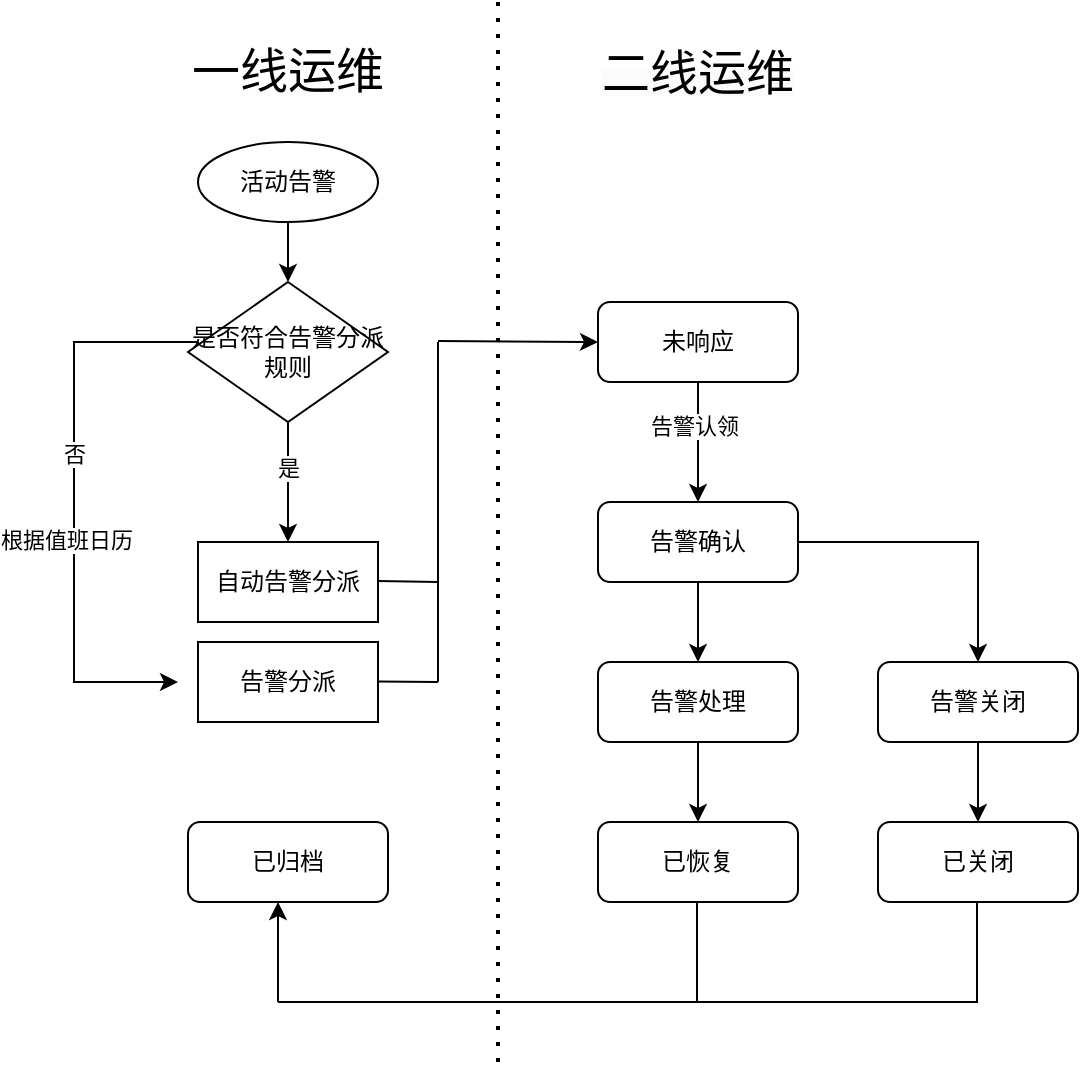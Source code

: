 <mxfile version="24.1.0" type="github">
  <diagram name="第 1 页" id="yJnzSATe7YX4IlcxM9Dj">
    <mxGraphModel dx="954" dy="556" grid="1" gridSize="10" guides="1" tooltips="1" connect="1" arrows="1" fold="1" page="1" pageScale="1" pageWidth="1169" pageHeight="1654" math="0" shadow="0">
      <root>
        <mxCell id="0" />
        <mxCell id="1" parent="0" />
        <mxCell id="51H8okpLmQNdR8pE7Sie-1" value="" style="endArrow=none;dashed=1;html=1;dashPattern=1 3;strokeWidth=2;rounded=0;" edge="1" parent="1">
          <mxGeometry width="50" height="50" relative="1" as="geometry">
            <mxPoint x="280" y="580" as="sourcePoint" />
            <mxPoint x="280" y="50" as="targetPoint" />
          </mxGeometry>
        </mxCell>
        <mxCell id="51H8okpLmQNdR8pE7Sie-2" value="&lt;font style=&quot;font-size: 24px;&quot;&gt;一线运维&lt;/font&gt;" style="text;html=1;align=center;verticalAlign=middle;whiteSpace=wrap;rounded=0;" vertex="1" parent="1">
          <mxGeometry x="115" y="70" width="120" height="30" as="geometry" />
        </mxCell>
        <mxCell id="51H8okpLmQNdR8pE7Sie-6" style="edgeStyle=orthogonalEdgeStyle;rounded=0;orthogonalLoop=1;jettySize=auto;html=1;" edge="1" parent="1" source="51H8okpLmQNdR8pE7Sie-3">
          <mxGeometry relative="1" as="geometry">
            <mxPoint x="175" y="190" as="targetPoint" />
          </mxGeometry>
        </mxCell>
        <mxCell id="51H8okpLmQNdR8pE7Sie-3" value="活动告警" style="ellipse;whiteSpace=wrap;html=1;" vertex="1" parent="1">
          <mxGeometry x="130" y="120" width="90" height="40" as="geometry" />
        </mxCell>
        <mxCell id="51H8okpLmQNdR8pE7Sie-4" value="&lt;span style=&quot;color: rgb(0, 0, 0); font-family: Helvetica; font-style: normal; font-variant-ligatures: normal; font-variant-caps: normal; font-weight: 400; letter-spacing: normal; orphans: 2; text-align: center; text-indent: 0px; text-transform: none; widows: 2; word-spacing: 0px; -webkit-text-stroke-width: 0px; white-space: normal; background-color: rgb(251, 251, 251); text-decoration-thickness: initial; text-decoration-style: initial; text-decoration-color: initial; float: none; display: inline !important;&quot;&gt;&lt;font style=&quot;font-size: 24px;&quot;&gt;二线运维&lt;/font&gt;&lt;/span&gt;" style="text;whiteSpace=wrap;html=1;" vertex="1" parent="1">
          <mxGeometry x="330" y="65" width="120" height="40" as="geometry" />
        </mxCell>
        <mxCell id="51H8okpLmQNdR8pE7Sie-11" value="" style="edgeStyle=orthogonalEdgeStyle;rounded=0;orthogonalLoop=1;jettySize=auto;html=1;" edge="1" parent="1" source="51H8okpLmQNdR8pE7Sie-5">
          <mxGeometry relative="1" as="geometry">
            <mxPoint x="175" y="320" as="targetPoint" />
          </mxGeometry>
        </mxCell>
        <mxCell id="51H8okpLmQNdR8pE7Sie-12" value="是" style="edgeLabel;html=1;align=center;verticalAlign=middle;resizable=0;points=[];" vertex="1" connectable="0" parent="51H8okpLmQNdR8pE7Sie-11">
          <mxGeometry x="-0.233" relative="1" as="geometry">
            <mxPoint as="offset" />
          </mxGeometry>
        </mxCell>
        <mxCell id="51H8okpLmQNdR8pE7Sie-18" style="edgeStyle=orthogonalEdgeStyle;rounded=0;orthogonalLoop=1;jettySize=auto;html=1;" edge="1" parent="1">
          <mxGeometry relative="1" as="geometry">
            <mxPoint x="130.003" y="220" as="sourcePoint" />
            <mxPoint x="120" y="390" as="targetPoint" />
            <Array as="points">
              <mxPoint x="68" y="220" />
              <mxPoint x="68" y="390" />
              <mxPoint x="100" y="390" />
            </Array>
          </mxGeometry>
        </mxCell>
        <mxCell id="51H8okpLmQNdR8pE7Sie-19" value="根据值班日历" style="edgeLabel;html=1;align=center;verticalAlign=middle;resizable=0;points=[];" vertex="1" connectable="0" parent="51H8okpLmQNdR8pE7Sie-18">
          <mxGeometry x="-0.115" y="-4" relative="1" as="geometry">
            <mxPoint y="35" as="offset" />
          </mxGeometry>
        </mxCell>
        <mxCell id="51H8okpLmQNdR8pE7Sie-20" value="否" style="edgeLabel;html=1;align=center;verticalAlign=middle;resizable=0;points=[];" vertex="1" connectable="0" parent="51H8okpLmQNdR8pE7Sie-18">
          <mxGeometry x="-0.247" y="2" relative="1" as="geometry">
            <mxPoint x="-2" y="11" as="offset" />
          </mxGeometry>
        </mxCell>
        <mxCell id="51H8okpLmQNdR8pE7Sie-5" value="是否符合告警分派规则" style="rhombus;whiteSpace=wrap;html=1;" vertex="1" parent="1">
          <mxGeometry x="125" y="190" width="100" height="70" as="geometry" />
        </mxCell>
        <mxCell id="51H8okpLmQNdR8pE7Sie-13" value="自动告警分派" style="rounded=0;whiteSpace=wrap;html=1;" vertex="1" parent="1">
          <mxGeometry x="130" y="320" width="90" height="40" as="geometry" />
        </mxCell>
        <mxCell id="51H8okpLmQNdR8pE7Sie-27" value="" style="edgeStyle=orthogonalEdgeStyle;rounded=0;orthogonalLoop=1;jettySize=auto;html=1;" edge="1" parent="1" source="51H8okpLmQNdR8pE7Sie-14" target="51H8okpLmQNdR8pE7Sie-21">
          <mxGeometry relative="1" as="geometry" />
        </mxCell>
        <mxCell id="51H8okpLmQNdR8pE7Sie-28" value="告警认领" style="edgeLabel;html=1;align=center;verticalAlign=middle;resizable=0;points=[];" vertex="1" connectable="0" parent="51H8okpLmQNdR8pE7Sie-27">
          <mxGeometry x="-0.317" y="-2" relative="1" as="geometry">
            <mxPoint y="1" as="offset" />
          </mxGeometry>
        </mxCell>
        <mxCell id="51H8okpLmQNdR8pE7Sie-14" value="未响应" style="rounded=1;whiteSpace=wrap;html=1;" vertex="1" parent="1">
          <mxGeometry x="330" y="200" width="100" height="40" as="geometry" />
        </mxCell>
        <mxCell id="51H8okpLmQNdR8pE7Sie-30" value="" style="edgeStyle=orthogonalEdgeStyle;rounded=0;orthogonalLoop=1;jettySize=auto;html=1;" edge="1" parent="1" source="51H8okpLmQNdR8pE7Sie-21" target="51H8okpLmQNdR8pE7Sie-29">
          <mxGeometry relative="1" as="geometry" />
        </mxCell>
        <mxCell id="51H8okpLmQNdR8pE7Sie-34" style="edgeStyle=orthogonalEdgeStyle;rounded=0;orthogonalLoop=1;jettySize=auto;html=1;entryX=0.5;entryY=0;entryDx=0;entryDy=0;" edge="1" parent="1" source="51H8okpLmQNdR8pE7Sie-21" target="51H8okpLmQNdR8pE7Sie-33">
          <mxGeometry relative="1" as="geometry" />
        </mxCell>
        <mxCell id="51H8okpLmQNdR8pE7Sie-21" value="告警确认" style="rounded=1;whiteSpace=wrap;html=1;" vertex="1" parent="1">
          <mxGeometry x="330" y="300" width="100" height="40" as="geometry" />
        </mxCell>
        <mxCell id="51H8okpLmQNdR8pE7Sie-23" value="" style="endArrow=none;html=1;rounded=0;" edge="1" parent="1">
          <mxGeometry width="50" height="50" relative="1" as="geometry">
            <mxPoint x="220" y="339.5" as="sourcePoint" />
            <mxPoint x="250" y="340" as="targetPoint" />
            <Array as="points">
              <mxPoint x="220" y="339.5" />
            </Array>
          </mxGeometry>
        </mxCell>
        <mxCell id="51H8okpLmQNdR8pE7Sie-24" value="" style="endArrow=none;html=1;rounded=0;" edge="1" parent="1">
          <mxGeometry width="50" height="50" relative="1" as="geometry">
            <mxPoint x="250" y="340" as="sourcePoint" />
            <mxPoint x="250" y="220" as="targetPoint" />
            <Array as="points">
              <mxPoint x="250" y="310" />
            </Array>
          </mxGeometry>
        </mxCell>
        <mxCell id="51H8okpLmQNdR8pE7Sie-26" value="" style="endArrow=classic;html=1;rounded=0;entryX=0;entryY=0.5;entryDx=0;entryDy=0;" edge="1" parent="1" target="51H8okpLmQNdR8pE7Sie-14">
          <mxGeometry width="50" height="50" relative="1" as="geometry">
            <mxPoint x="250" y="219.5" as="sourcePoint" />
            <mxPoint x="300" y="219.5" as="targetPoint" />
          </mxGeometry>
        </mxCell>
        <mxCell id="51H8okpLmQNdR8pE7Sie-32" value="" style="edgeStyle=orthogonalEdgeStyle;rounded=0;orthogonalLoop=1;jettySize=auto;html=1;" edge="1" parent="1" source="51H8okpLmQNdR8pE7Sie-29" target="51H8okpLmQNdR8pE7Sie-31">
          <mxGeometry relative="1" as="geometry" />
        </mxCell>
        <mxCell id="51H8okpLmQNdR8pE7Sie-29" value="告警处理" style="rounded=1;whiteSpace=wrap;html=1;" vertex="1" parent="1">
          <mxGeometry x="330" y="380" width="100" height="40" as="geometry" />
        </mxCell>
        <mxCell id="51H8okpLmQNdR8pE7Sie-31" value="已恢复" style="rounded=1;whiteSpace=wrap;html=1;" vertex="1" parent="1">
          <mxGeometry x="330" y="460" width="100" height="40" as="geometry" />
        </mxCell>
        <mxCell id="51H8okpLmQNdR8pE7Sie-36" value="" style="edgeStyle=orthogonalEdgeStyle;rounded=0;orthogonalLoop=1;jettySize=auto;html=1;" edge="1" parent="1" source="51H8okpLmQNdR8pE7Sie-33" target="51H8okpLmQNdR8pE7Sie-35">
          <mxGeometry relative="1" as="geometry" />
        </mxCell>
        <mxCell id="51H8okpLmQNdR8pE7Sie-33" value="告警关闭" style="rounded=1;whiteSpace=wrap;html=1;" vertex="1" parent="1">
          <mxGeometry x="470" y="380" width="100" height="40" as="geometry" />
        </mxCell>
        <mxCell id="51H8okpLmQNdR8pE7Sie-35" value="已关闭" style="rounded=1;whiteSpace=wrap;html=1;" vertex="1" parent="1">
          <mxGeometry x="470" y="460" width="100" height="40" as="geometry" />
        </mxCell>
        <mxCell id="51H8okpLmQNdR8pE7Sie-37" value="已归档" style="rounded=1;whiteSpace=wrap;html=1;" vertex="1" parent="1">
          <mxGeometry x="125" y="460" width="100" height="40" as="geometry" />
        </mxCell>
        <mxCell id="51H8okpLmQNdR8pE7Sie-39" value="" style="endArrow=none;html=1;rounded=0;" edge="1" parent="1">
          <mxGeometry width="50" height="50" relative="1" as="geometry">
            <mxPoint x="379.5" y="550" as="sourcePoint" />
            <mxPoint x="379.5" y="500" as="targetPoint" />
          </mxGeometry>
        </mxCell>
        <mxCell id="51H8okpLmQNdR8pE7Sie-41" value="" style="endArrow=none;html=1;rounded=0;" edge="1" parent="1">
          <mxGeometry width="50" height="50" relative="1" as="geometry">
            <mxPoint x="519.5" y="550" as="sourcePoint" />
            <mxPoint x="519.5" y="500" as="targetPoint" />
          </mxGeometry>
        </mxCell>
        <mxCell id="51H8okpLmQNdR8pE7Sie-42" value="" style="endArrow=none;html=1;rounded=0;" edge="1" parent="1">
          <mxGeometry width="50" height="50" relative="1" as="geometry">
            <mxPoint x="170" y="550" as="sourcePoint" />
            <mxPoint x="520" y="550" as="targetPoint" />
          </mxGeometry>
        </mxCell>
        <mxCell id="51H8okpLmQNdR8pE7Sie-43" value="" style="endArrow=classic;html=1;rounded=0;" edge="1" parent="1">
          <mxGeometry width="50" height="50" relative="1" as="geometry">
            <mxPoint x="170" y="550" as="sourcePoint" />
            <mxPoint x="170" y="500" as="targetPoint" />
          </mxGeometry>
        </mxCell>
        <mxCell id="51H8okpLmQNdR8pE7Sie-44" value="告警分派" style="rounded=0;whiteSpace=wrap;html=1;" vertex="1" parent="1">
          <mxGeometry x="130" y="370" width="90" height="40" as="geometry" />
        </mxCell>
        <mxCell id="51H8okpLmQNdR8pE7Sie-45" value="" style="endArrow=none;html=1;rounded=0;" edge="1" parent="1">
          <mxGeometry width="50" height="50" relative="1" as="geometry">
            <mxPoint x="250" y="390" as="sourcePoint" />
            <mxPoint x="250" y="340" as="targetPoint" />
          </mxGeometry>
        </mxCell>
        <mxCell id="51H8okpLmQNdR8pE7Sie-46" value="" style="endArrow=none;html=1;rounded=0;" edge="1" parent="1">
          <mxGeometry width="50" height="50" relative="1" as="geometry">
            <mxPoint x="220" y="389.71" as="sourcePoint" />
            <mxPoint x="250" y="390" as="targetPoint" />
          </mxGeometry>
        </mxCell>
      </root>
    </mxGraphModel>
  </diagram>
</mxfile>
